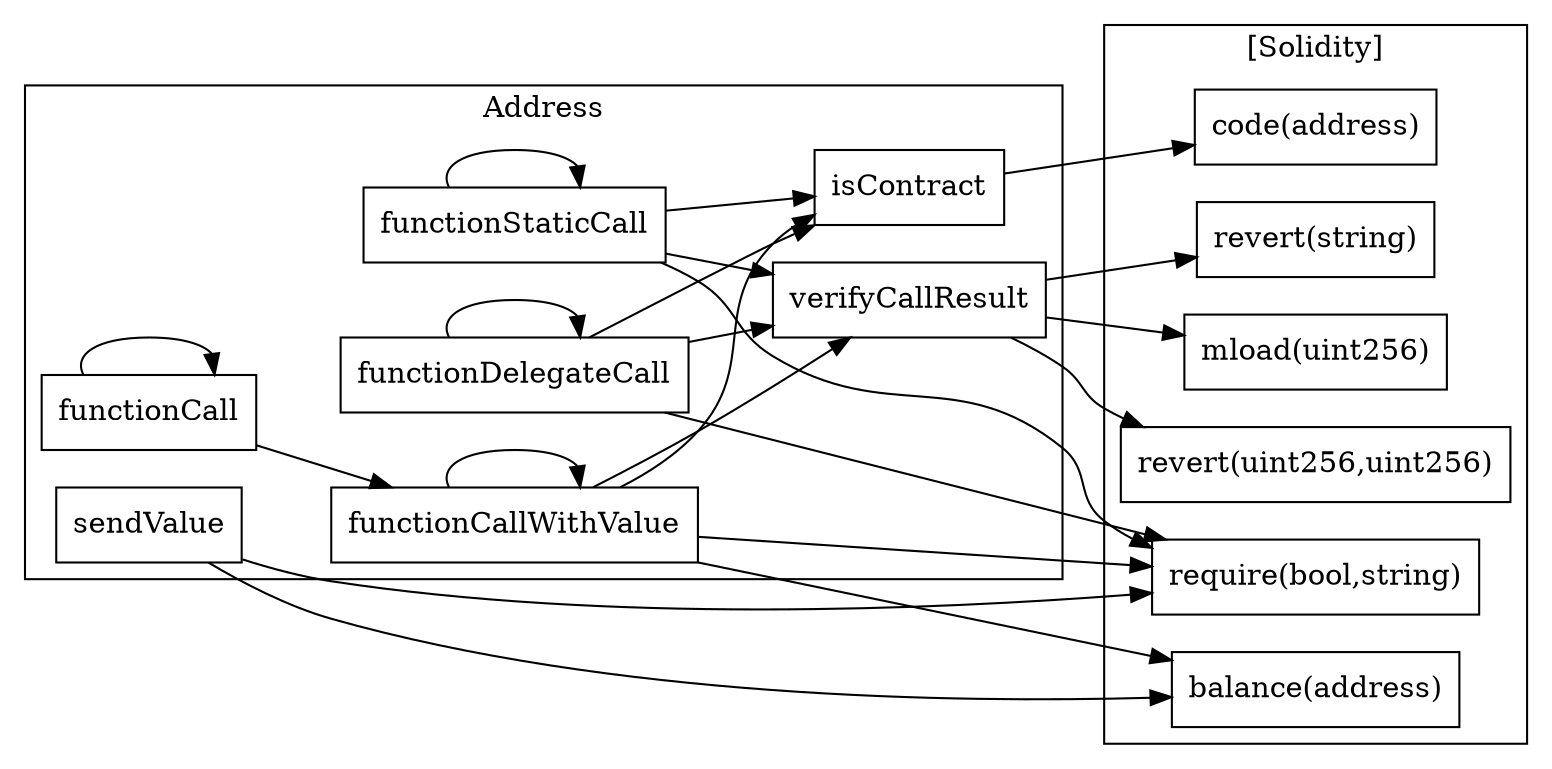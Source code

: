 strict digraph {
rankdir="LR"
node [shape=box]
subgraph cluster_859_Address {
label = "Address"
"859_functionCall" [label="functionCall"]
"859_sendValue" [label="sendValue"]
"859_functionStaticCall" [label="functionStaticCall"]
"859_verifyCallResult" [label="verifyCallResult"]
"859_isContract" [label="isContract"]
"859_functionCallWithValue" [label="functionCallWithValue"]
"859_functionDelegateCall" [label="functionDelegateCall"]
"859_functionCall" -> "859_functionCallWithValue"
"859_functionCallWithValue" -> "859_verifyCallResult"
"859_functionStaticCall" -> "859_isContract"
"859_functionDelegateCall" -> "859_isContract"
"859_functionDelegateCall" -> "859_verifyCallResult"
"859_functionCallWithValue" -> "859_functionCallWithValue"
"859_functionCall" -> "859_functionCall"
"859_functionCallWithValue" -> "859_isContract"
"859_functionDelegateCall" -> "859_functionDelegateCall"
"859_functionStaticCall" -> "859_verifyCallResult"
"859_functionStaticCall" -> "859_functionStaticCall"
}subgraph cluster_solidity {
label = "[Solidity]"
"revert(uint256,uint256)" 
"balance(address)" 
"code(address)" 
"mload(uint256)" 
"require(bool,string)" 
"revert(string)" 
"859_sendValue" -> "require(bool,string)"
"859_functionStaticCall" -> "require(bool,string)"
"859_functionCallWithValue" -> "balance(address)"
"859_functionCallWithValue" -> "require(bool,string)"
"859_verifyCallResult" -> "revert(string)"
"859_sendValue" -> "balance(address)"
"859_functionDelegateCall" -> "require(bool,string)"
"859_isContract" -> "code(address)"
"859_verifyCallResult" -> "mload(uint256)"
"859_verifyCallResult" -> "revert(uint256,uint256)"
}
}